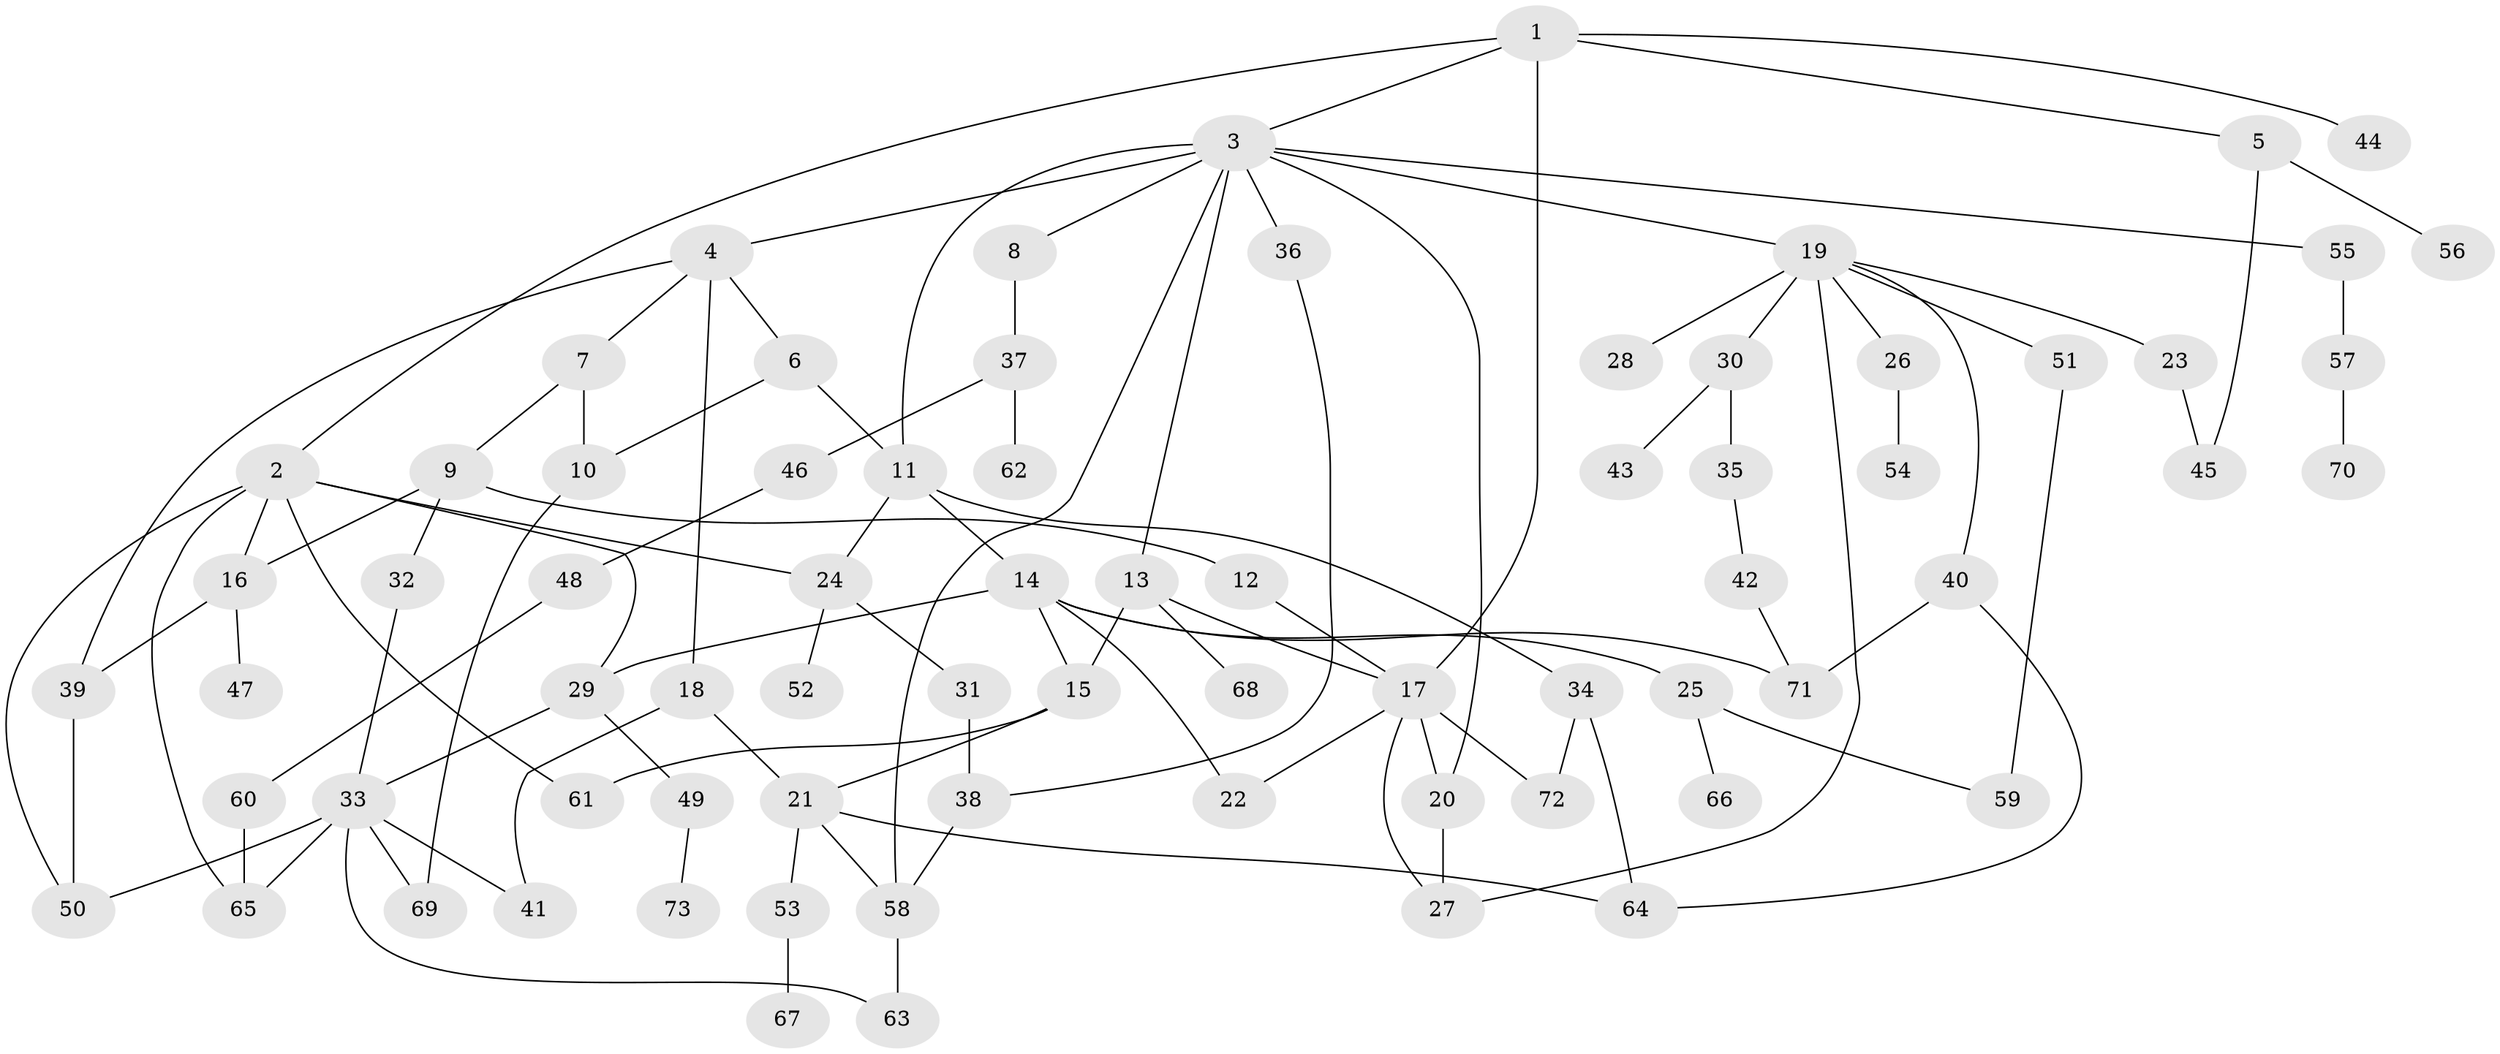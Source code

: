 // original degree distribution, {5: 0.034482758620689655, 6: 0.013793103448275862, 11: 0.006896551724137931, 2: 0.3586206896551724, 4: 0.1103448275862069, 3: 0.19310344827586207, 7: 0.013793103448275862, 1: 0.2620689655172414, 8: 0.006896551724137931}
// Generated by graph-tools (version 1.1) at 2025/34/03/09/25 02:34:00]
// undirected, 73 vertices, 105 edges
graph export_dot {
graph [start="1"]
  node [color=gray90,style=filled];
  1;
  2;
  3;
  4;
  5;
  6;
  7;
  8;
  9;
  10;
  11;
  12;
  13;
  14;
  15;
  16;
  17;
  18;
  19;
  20;
  21;
  22;
  23;
  24;
  25;
  26;
  27;
  28;
  29;
  30;
  31;
  32;
  33;
  34;
  35;
  36;
  37;
  38;
  39;
  40;
  41;
  42;
  43;
  44;
  45;
  46;
  47;
  48;
  49;
  50;
  51;
  52;
  53;
  54;
  55;
  56;
  57;
  58;
  59;
  60;
  61;
  62;
  63;
  64;
  65;
  66;
  67;
  68;
  69;
  70;
  71;
  72;
  73;
  1 -- 2 [weight=1.0];
  1 -- 3 [weight=1.0];
  1 -- 5 [weight=1.0];
  1 -- 17 [weight=1.0];
  1 -- 44 [weight=1.0];
  2 -- 16 [weight=1.0];
  2 -- 24 [weight=1.0];
  2 -- 29 [weight=1.0];
  2 -- 50 [weight=2.0];
  2 -- 61 [weight=1.0];
  2 -- 65 [weight=1.0];
  3 -- 4 [weight=1.0];
  3 -- 8 [weight=1.0];
  3 -- 11 [weight=1.0];
  3 -- 13 [weight=1.0];
  3 -- 19 [weight=1.0];
  3 -- 20 [weight=1.0];
  3 -- 36 [weight=1.0];
  3 -- 55 [weight=1.0];
  3 -- 58 [weight=1.0];
  4 -- 6 [weight=1.0];
  4 -- 7 [weight=1.0];
  4 -- 18 [weight=1.0];
  4 -- 39 [weight=1.0];
  5 -- 45 [weight=1.0];
  5 -- 56 [weight=2.0];
  6 -- 10 [weight=1.0];
  6 -- 11 [weight=1.0];
  7 -- 9 [weight=1.0];
  7 -- 10 [weight=1.0];
  8 -- 37 [weight=1.0];
  9 -- 12 [weight=1.0];
  9 -- 16 [weight=1.0];
  9 -- 32 [weight=1.0];
  10 -- 69 [weight=1.0];
  11 -- 14 [weight=1.0];
  11 -- 24 [weight=1.0];
  11 -- 34 [weight=1.0];
  12 -- 17 [weight=1.0];
  13 -- 15 [weight=1.0];
  13 -- 17 [weight=1.0];
  13 -- 68 [weight=1.0];
  14 -- 15 [weight=1.0];
  14 -- 22 [weight=1.0];
  14 -- 25 [weight=1.0];
  14 -- 29 [weight=1.0];
  14 -- 71 [weight=1.0];
  15 -- 21 [weight=1.0];
  15 -- 61 [weight=1.0];
  16 -- 39 [weight=2.0];
  16 -- 47 [weight=1.0];
  17 -- 20 [weight=1.0];
  17 -- 22 [weight=1.0];
  17 -- 27 [weight=1.0];
  17 -- 72 [weight=1.0];
  18 -- 21 [weight=4.0];
  18 -- 41 [weight=1.0];
  19 -- 23 [weight=1.0];
  19 -- 26 [weight=1.0];
  19 -- 27 [weight=1.0];
  19 -- 28 [weight=2.0];
  19 -- 30 [weight=1.0];
  19 -- 40 [weight=1.0];
  19 -- 51 [weight=1.0];
  20 -- 27 [weight=1.0];
  21 -- 53 [weight=1.0];
  21 -- 58 [weight=1.0];
  21 -- 64 [weight=1.0];
  23 -- 45 [weight=1.0];
  24 -- 31 [weight=1.0];
  24 -- 52 [weight=1.0];
  25 -- 59 [weight=1.0];
  25 -- 66 [weight=1.0];
  26 -- 54 [weight=1.0];
  29 -- 33 [weight=1.0];
  29 -- 49 [weight=1.0];
  30 -- 35 [weight=1.0];
  30 -- 43 [weight=1.0];
  31 -- 38 [weight=1.0];
  32 -- 33 [weight=1.0];
  33 -- 41 [weight=1.0];
  33 -- 50 [weight=1.0];
  33 -- 63 [weight=1.0];
  33 -- 65 [weight=1.0];
  33 -- 69 [weight=1.0];
  34 -- 64 [weight=1.0];
  34 -- 72 [weight=1.0];
  35 -- 42 [weight=1.0];
  36 -- 38 [weight=1.0];
  37 -- 46 [weight=1.0];
  37 -- 62 [weight=1.0];
  38 -- 58 [weight=1.0];
  39 -- 50 [weight=2.0];
  40 -- 64 [weight=1.0];
  40 -- 71 [weight=1.0];
  42 -- 71 [weight=1.0];
  46 -- 48 [weight=1.0];
  48 -- 60 [weight=1.0];
  49 -- 73 [weight=1.0];
  51 -- 59 [weight=1.0];
  53 -- 67 [weight=1.0];
  55 -- 57 [weight=1.0];
  57 -- 70 [weight=1.0];
  58 -- 63 [weight=1.0];
  60 -- 65 [weight=1.0];
}

